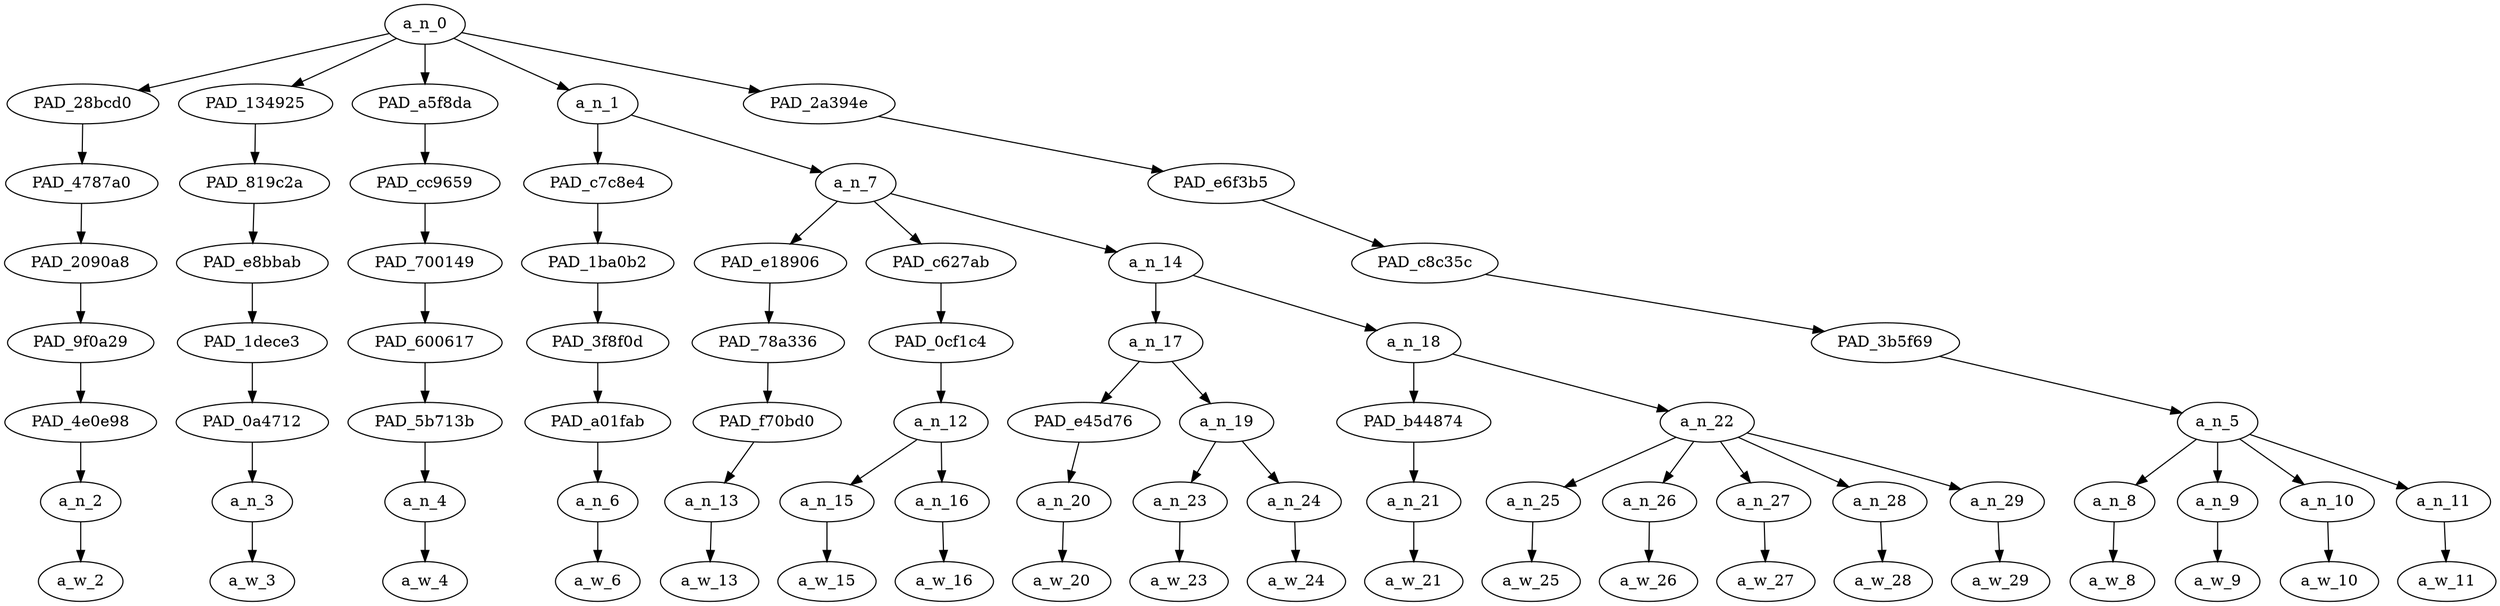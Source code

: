 strict digraph "" {
	a_n_0	[div_dir=1,
		index=0,
		level=7,
		pos="12.279166666666667,7!",
		text_span="[0, 1, 2, 3, 4, 5, 6, 7, 8, 9, 10, 11, 12, 13, 14, 15, 16, 17, 18, 19]",
		value=1.00000000];
	PAD_28bcd0	[div_dir=-1,
		index=1,
		level=6,
		pos="13.0,6!",
		text_span="[13]",
		value=0.02691772];
	a_n_0 -> PAD_28bcd0;
	PAD_134925	[div_dir=-1,
		index=2,
		level=6,
		pos="14.0,6!",
		text_span="[14]",
		value=0.02100676];
	a_n_0 -> PAD_134925;
	PAD_a5f8da	[div_dir=1,
		index=3,
		level=6,
		pos="15.0,6!",
		text_span="[15]",
		value=0.02074164];
	a_n_0 -> PAD_a5f8da;
	a_n_1	[div_dir=1,
		index=0,
		level=6,
		pos="1.8958333333333333,6!",
		text_span="[0, 1, 2, 3, 4, 5, 6, 7, 8, 9, 10, 11, 12]",
		value=0.74376010];
	a_n_0 -> a_n_1;
	PAD_2a394e	[div_dir=1,
		index=4,
		level=6,
		pos="17.5,6!",
		text_span="[16, 17, 18, 19]",
		value=0.18701854];
	a_n_0 -> PAD_2a394e;
	PAD_4787a0	[div_dir=-1,
		index=2,
		level=5,
		pos="13.0,5!",
		text_span="[13]",
		value=0.02691772];
	PAD_28bcd0 -> PAD_4787a0;
	PAD_2090a8	[div_dir=-1,
		index=4,
		level=4,
		pos="13.0,4!",
		text_span="[13]",
		value=0.02691772];
	PAD_4787a0 -> PAD_2090a8;
	PAD_9f0a29	[div_dir=-1,
		index=5,
		level=3,
		pos="13.0,3!",
		text_span="[13]",
		value=0.02691772];
	PAD_2090a8 -> PAD_9f0a29;
	PAD_4e0e98	[div_dir=-1,
		index=7,
		level=2,
		pos="13.0,2!",
		text_span="[13]",
		value=0.02691772];
	PAD_9f0a29 -> PAD_4e0e98;
	a_n_2	[div_dir=-1,
		index=13,
		level=1,
		pos="13.0,1!",
		text_span="[13]",
		value=0.02691772];
	PAD_4e0e98 -> a_n_2;
	a_w_2	[div_dir=0,
		index=13,
		level=0,
		pos="13,0!",
		text_span="[13]",
		value=and2];
	a_n_2 -> a_w_2;
	PAD_819c2a	[div_dir=-1,
		index=3,
		level=5,
		pos="14.0,5!",
		text_span="[14]",
		value=0.02100676];
	PAD_134925 -> PAD_819c2a;
	PAD_e8bbab	[div_dir=-1,
		index=5,
		level=4,
		pos="14.0,4!",
		text_span="[14]",
		value=0.02100676];
	PAD_819c2a -> PAD_e8bbab;
	PAD_1dece3	[div_dir=-1,
		index=6,
		level=3,
		pos="14.0,3!",
		text_span="[14]",
		value=0.02100676];
	PAD_e8bbab -> PAD_1dece3;
	PAD_0a4712	[div_dir=-1,
		index=8,
		level=2,
		pos="14.0,2!",
		text_span="[14]",
		value=0.02100676];
	PAD_1dece3 -> PAD_0a4712;
	a_n_3	[div_dir=-1,
		index=14,
		level=1,
		pos="14.0,1!",
		text_span="[14]",
		value=0.02100676];
	PAD_0a4712 -> a_n_3;
	a_w_3	[div_dir=0,
		index=14,
		level=0,
		pos="14,0!",
		text_span="[14]",
		value=so];
	a_n_3 -> a_w_3;
	PAD_cc9659	[div_dir=1,
		index=4,
		level=5,
		pos="15.0,5!",
		text_span="[15]",
		value=0.02074164];
	PAD_a5f8da -> PAD_cc9659;
	PAD_700149	[div_dir=1,
		index=6,
		level=4,
		pos="15.0,4!",
		text_span="[15]",
		value=0.02074164];
	PAD_cc9659 -> PAD_700149;
	PAD_600617	[div_dir=1,
		index=7,
		level=3,
		pos="15.0,3!",
		text_span="[15]",
		value=0.02074164];
	PAD_700149 -> PAD_600617;
	PAD_5b713b	[div_dir=1,
		index=9,
		level=2,
		pos="15.0,2!",
		text_span="[15]",
		value=0.02074164];
	PAD_600617 -> PAD_5b713b;
	a_n_4	[div_dir=1,
		index=15,
		level=1,
		pos="15.0,1!",
		text_span="[15]",
		value=0.02074164];
	PAD_5b713b -> a_n_4;
	a_w_4	[div_dir=0,
		index=15,
		level=0,
		pos="15,0!",
		text_span="[15]",
		value=on];
	a_n_4 -> a_w_4;
	PAD_c7c8e4	[div_dir=1,
		index=0,
		level=5,
		pos="0.0,5!",
		text_span="[0]",
		value=0.06745900];
	a_n_1 -> PAD_c7c8e4;
	a_n_7	[div_dir=1,
		index=1,
		level=5,
		pos="3.7916666666666665,5!",
		text_span="[1, 2, 3, 4, 5, 6, 7, 8, 9, 10, 11, 12]",
		value=0.67562389];
	a_n_1 -> a_n_7;
	PAD_1ba0b2	[div_dir=1,
		index=0,
		level=4,
		pos="0.0,4!",
		text_span="[0]",
		value=0.06745900];
	PAD_c7c8e4 -> PAD_1ba0b2;
	PAD_3f8f0d	[div_dir=1,
		index=0,
		level=3,
		pos="0.0,3!",
		text_span="[0]",
		value=0.06745900];
	PAD_1ba0b2 -> PAD_3f8f0d;
	PAD_a01fab	[div_dir=1,
		index=0,
		level=2,
		pos="0.0,2!",
		text_span="[0]",
		value=0.06745900];
	PAD_3f8f0d -> PAD_a01fab;
	a_n_6	[div_dir=1,
		index=0,
		level=1,
		pos="0.0,1!",
		text_span="[0]",
		value=0.06745900];
	PAD_a01fab -> a_n_6;
	a_w_6	[div_dir=0,
		index=0,
		level=0,
		pos="0,0!",
		text_span="[0]",
		value=im];
	a_n_6 -> a_w_6;
	PAD_e18906	[div_dir=1,
		index=2,
		level=4,
		pos="3.0,4!",
		text_span="[3]",
		value=0.02632391];
	a_n_7 -> PAD_e18906;
	PAD_c627ab	[div_dir=1,
		index=1,
		level=4,
		pos="1.5,4!",
		text_span="[1, 2]",
		value=0.07266648];
	a_n_7 -> PAD_c627ab;
	a_n_14	[div_dir=1,
		index=3,
		level=4,
		pos="6.875,4!",
		text_span="[4, 5, 6, 7, 8, 9, 10, 11, 12]",
		value=0.57609310];
	a_n_7 -> a_n_14;
	PAD_78a336	[div_dir=1,
		index=2,
		level=3,
		pos="3.0,3!",
		text_span="[3]",
		value=0.02632391];
	PAD_e18906 -> PAD_78a336;
	PAD_f70bd0	[div_dir=1,
		index=2,
		level=2,
		pos="3.0,2!",
		text_span="[3]",
		value=0.02632391];
	PAD_78a336 -> PAD_f70bd0;
	a_n_13	[div_dir=1,
		index=3,
		level=1,
		pos="3.0,1!",
		text_span="[3]",
		value=0.02632391];
	PAD_f70bd0 -> a_n_13;
	a_w_13	[div_dir=0,
		index=3,
		level=0,
		pos="3,0!",
		text_span="[3]",
		value=but];
	a_n_13 -> a_w_13;
	PAD_0cf1c4	[div_dir=1,
		index=1,
		level=3,
		pos="1.5,3!",
		text_span="[1, 2]",
		value=0.07266648];
	PAD_c627ab -> PAD_0cf1c4;
	a_n_12	[div_dir=1,
		index=1,
		level=2,
		pos="1.5,2!",
		text_span="[1, 2]",
		value=0.07266648];
	PAD_0cf1c4 -> a_n_12;
	a_n_15	[div_dir=1,
		index=1,
		level=1,
		pos="1.0,1!",
		text_span="[1]",
		value=0.03236171];
	a_n_12 -> a_n_15;
	a_n_16	[div_dir=1,
		index=2,
		level=1,
		pos="2.0,1!",
		text_span="[2]",
		value=0.04016551];
	a_n_12 -> a_n_16;
	a_w_15	[div_dir=0,
		index=1,
		level=0,
		pos="1,0!",
		text_span="[1]",
		value=anti];
	a_n_15 -> a_w_15;
	a_w_16	[div_dir=0,
		index=2,
		level=0,
		pos="2,0!",
		text_span="[2]",
		value=racism];
	a_n_16 -> a_w_16;
	a_n_17	[div_dir=-1,
		index=3,
		level=3,
		pos="5.25,3!",
		text_span="[4, 5, 6]",
		value=0.13608229];
	a_n_14 -> a_n_17;
	a_n_18	[div_dir=1,
		index=4,
		level=3,
		pos="8.5,3!",
		text_span="[7, 8, 9, 10, 11, 12]",
		value=0.43947201];
	a_n_14 -> a_n_18;
	PAD_e45d76	[div_dir=-1,
		index=4,
		level=2,
		pos="6.0,2!",
		text_span="[6]",
		value=0.04442156];
	a_n_17 -> PAD_e45d76;
	a_n_19	[div_dir=1,
		index=3,
		level=2,
		pos="4.5,2!",
		text_span="[4, 5]",
		value=0.09158194];
	a_n_17 -> a_n_19;
	a_n_20	[div_dir=-1,
		index=6,
		level=1,
		pos="6.0,1!",
		text_span="[6]",
		value=0.04442156];
	PAD_e45d76 -> a_n_20;
	a_w_20	[div_dir=0,
		index=6,
		level=0,
		pos="6,0!",
		text_span="[6]",
		value=words];
	a_n_20 -> a_w_20;
	a_n_23	[div_dir=1,
		index=4,
		level=1,
		pos="4.0,1!",
		text_span="[4]",
		value=0.02933997];
	a_n_19 -> a_n_23;
	a_n_24	[div_dir=-1,
		index=5,
		level=1,
		pos="5.0,1!",
		text_span="[5]",
		value=0.06221044];
	a_n_19 -> a_n_24;
	a_w_23	[div_dir=0,
		index=4,
		level=0,
		pos="4,0!",
		text_span="[4]",
		value=pro];
	a_n_23 -> a_w_23;
	a_w_24	[div_dir=0,
		index=5,
		level=0,
		pos="5,0!",
		text_span="[5]",
		value=normalizing];
	a_n_24 -> a_w_24;
	PAD_b44874	[div_dir=-1,
		index=5,
		level=2,
		pos="7.0,2!",
		text_span="[7]",
		value=0.02449980];
	a_n_18 -> PAD_b44874;
	a_n_22	[div_dir=1,
		index=6,
		level=2,
		pos="10.0,2!",
		text_span="[8, 9, 10, 11, 12]",
		value=0.41428669];
	a_n_18 -> a_n_22;
	a_n_21	[div_dir=-1,
		index=7,
		level=1,
		pos="7.0,1!",
		text_span="[7]",
		value=0.02449980];
	PAD_b44874 -> a_n_21;
	a_w_21	[div_dir=0,
		index=7,
		level=0,
		pos="7,0!",
		text_span="[7]",
		value=like];
	a_n_21 -> a_w_21;
	a_n_25	[div_dir=1,
		index=8,
		level=1,
		pos="8.0,1!",
		text_span="[8]",
		value=0.08120644];
	a_n_22 -> a_n_25;
	a_n_26	[div_dir=-1,
		index=9,
		level=1,
		pos="9.0,1!",
		text_span="[9]",
		value=0.02762494];
	a_n_22 -> a_n_26;
	a_n_27	[div_dir=1,
		index=10,
		level=1,
		pos="10.0,1!",
		text_span="[10]",
		value=0.12095008];
	a_n_22 -> a_n_27;
	a_n_28	[div_dir=1,
		index=11,
		level=1,
		pos="11.0,1!",
		text_span="[11]",
		value=0.03838437];
	a_n_22 -> a_n_28;
	a_n_29	[div_dir=1,
		index=12,
		level=1,
		pos="12.0,1!",
		text_span="[12]",
		value=0.14539502];
	a_n_22 -> a_n_29;
	a_w_25	[div_dir=0,
		index=8,
		level=0,
		pos="8,0!",
		text_span="[8]",
		value=faggot];
	a_n_25 -> a_w_25;
	a_w_26	[div_dir=0,
		index=9,
		level=0,
		pos="9,0!",
		text_span="[9]",
		value=and];
	a_n_26 -> a_w_26;
	a_w_27	[div_dir=0,
		index=10,
		level=0,
		pos="10,0!",
		text_span="[10]",
		value=nigger];
	a_n_27 -> a_w_27;
	a_w_28	[div_dir=0,
		index=11,
		level=0,
		pos="11,0!",
		text_span="[11]",
		value=and1];
	a_n_28 -> a_w_28;
	a_w_29	[div_dir=0,
		index=12,
		level=0,
		pos="12,0!",
		text_span="[12]",
		value=kike];
	a_n_29 -> a_w_29;
	PAD_e6f3b5	[div_dir=1,
		index=5,
		level=5,
		pos="17.5,5!",
		text_span="[16, 17, 18, 19]",
		value=0.18701854];
	PAD_2a394e -> PAD_e6f3b5;
	PAD_c8c35c	[div_dir=1,
		index=7,
		level=4,
		pos="17.5,4!",
		text_span="[16, 17, 18, 19]",
		value=0.18701854];
	PAD_e6f3b5 -> PAD_c8c35c;
	PAD_3b5f69	[div_dir=1,
		index=8,
		level=3,
		pos="17.5,3!",
		text_span="[16, 17, 18, 19]",
		value=0.18701854];
	PAD_c8c35c -> PAD_3b5f69;
	a_n_5	[div_dir=1,
		index=10,
		level=2,
		pos="17.5,2!",
		text_span="[16, 17, 18, 19]",
		value=0.18701854];
	PAD_3b5f69 -> a_n_5;
	a_n_8	[div_dir=1,
		index=16,
		level=1,
		pos="16.0,1!",
		text_span="[16]",
		value=0.05045136];
	a_n_5 -> a_n_8;
	a_n_9	[div_dir=1,
		index=17,
		level=1,
		pos="17.0,1!",
		text_span="[17]",
		value=0.02357882];
	a_n_5 -> a_n_9;
	a_n_10	[div_dir=1,
		index=18,
		level=1,
		pos="18.0,1!",
		text_span="[18]",
		value=0.02850891];
	a_n_5 -> a_n_10;
	a_n_11	[div_dir=-1,
		index=19,
		level=1,
		pos="19.0,1!",
		text_span="[19]",
		value=0.08443831];
	a_n_5 -> a_n_11;
	a_w_8	[div_dir=0,
		index=16,
		level=0,
		pos="16,0!",
		text_span="[16]",
		value=theyre];
	a_n_8 -> a_w_8;
	a_w_9	[div_dir=0,
		index=17,
		level=0,
		pos="17,0!",
		text_span="[17]",
		value=just];
	a_n_9 -> a_w_9;
	a_w_10	[div_dir=0,
		index=18,
		level=0,
		pos="18,0!",
		text_span="[18]",
		value=words1];
	a_n_10 -> a_w_10;
	a_w_11	[div_dir=0,
		index=19,
		level=0,
		pos="19,0!",
		text_span="[19]",
		value=lmao];
	a_n_11 -> a_w_11;
}
